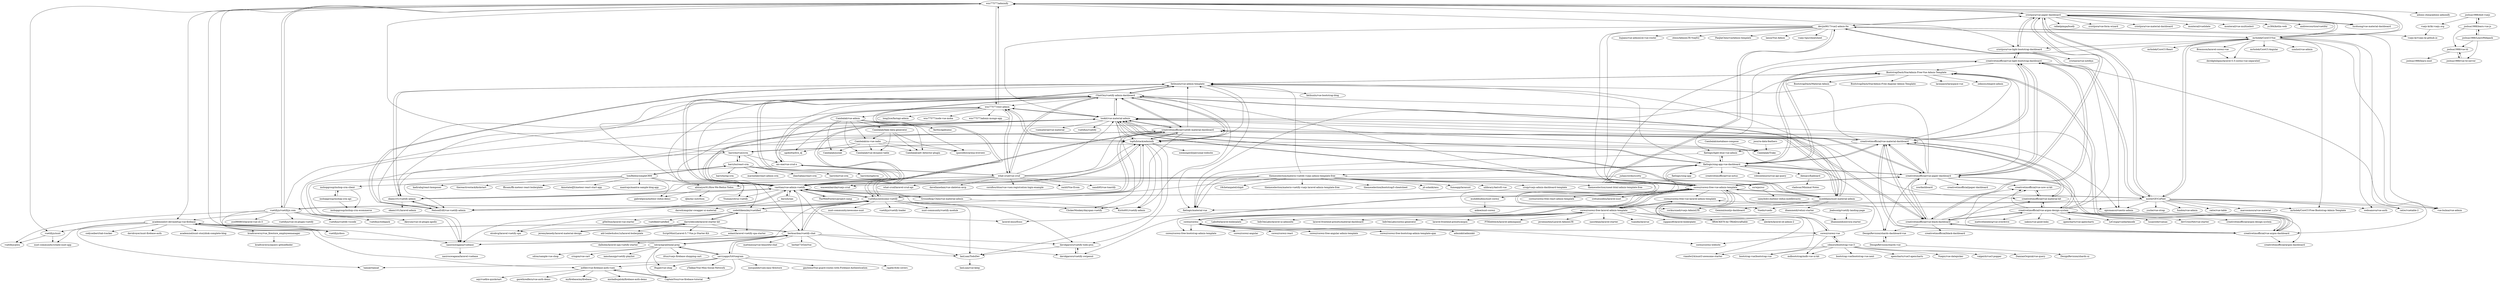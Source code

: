 digraph G {
"wxs77577/adminify" -> "cristijora/vue-paper-dashboard"
"wxs77577/adminify" -> "wxs77577/rest-admin"
"wxs77577/adminify" -> "nasirouwagana/vuebase"
"wxs77577/adminify" -> "adonis-china/adonis-adminify"
"wxs77577/adminify" -> "vuetifyjs/docs"
"wxs77577/adminify" -> "vuetifyjs/vuetifyjs.com"
"wxs77577/adminify" -> "harryho/vue2crm"
"wxs77577/adminify" -> "vuetifyjs/nuxt"
"wxs77577/adminify" -> "cristijora/vue-light-bootstrap-dashboard"
"wxs77577/adminify" -> "lucduong/vue-material-dashboard"
"wxs77577/adminify" -> "academind/yt-devmeetup-vue-firebase"
"wxs77577/adminify" -> "mrholek/CoreUI-Vue"
"inshopgroup/inshop-crm-api" -> "inshopgroup/inshop-crm-client"
"inshopgroup/inshop-crm-api" -> "inshopgroup/inshop-crm-ecommerce"
"creativetimofficial/vuetify-material-dashboard" -> "tookit/vue-material-admin"
"creativetimofficial/vuetify-material-dashboard" -> "topfullstack/adminify"
"creativetimofficial/vuetify-material-dashboard" -> "vuetifyjs/awesome-vuetify"
"creativetimofficial/vuetify-material-dashboard" -> "ClintOxx/vuetify-admin-dashboard"
"creativetimofficial/vuetify-material-dashboard" -> "vasttian/vue-admin-vuetify"
"creativetimofficial/vuetify-material-dashboard" -> "creativetimofficial/vue-material-dashboard"
"creativetimofficial/vuetify-material-dashboard" -> "creativetimofficial/vue-paper-dashboard"
"creativetimofficial/vuetify-material-dashboard" -> "fatihunlu/vue-admin-template"
"creativetimofficial/vuetify-material-dashboard" -> "creativetimofficial/vue-black-dashboard"
"creativetimofficial/vuetify-material-dashboard" -> "moeddami/nuxt-material-admin"
"creativetimofficial/vuetify-material-dashboard" -> "okami101/vuetify-admin"
"creativetimofficial/vuetify-material-dashboard" -> "NelsonEAX/vue-vuetify-admin"
"creativetimofficial/vuetify-material-dashboard" -> "creativetimofficial/vue-material-kit"
"creativetimofficial/vuetify-material-dashboard" -> "berksaribas/vuetify-chat"
"creativetimofficial/vuetify-material-dashboard" -> "ClickerMonkey/dayspan-vuetify" ["e"=1]
"inshopgroup/inshop-crm-client" -> "inshopgroup/inshop-crm-api"
"inshopgroup/inshop-crm-client" -> "inshopgroup/inshop-crm-ecommerce"
"Alexays/Epiboard" -> "vladocar/Minimal-Notes"
"Joabsonlg/vuetify-landing-page" -> "ilhammeidi/awrora-starter"
"coreui/coreui-free-vue-laravel-admin-template" -> "coreui/coreui-free-laravel-admin-template"
"jeremykenedy/laravel-material-design" -> "darryldecode/laravel-starter-kit"
"creativetimofficial/vue-material-dashboard" -> "creativetimofficial/vue-material-kit"
"creativetimofficial/vue-material-dashboard" -> "creativetimofficial/vue-black-dashboard"
"creativetimofficial/vue-material-dashboard" -> "creativetimofficial/vuetify-material-dashboard"
"creativetimofficial/vue-material-dashboard" -> "creativetimofficial/vue-paper-dashboard"
"creativetimofficial/vue-material-dashboard" -> "creativetimofficial/vue-light-bootstrap-dashboard"
"creativetimofficial/vue-material-dashboard" -> "creativetimofficial/vue-argon-dashboard"
"creativetimofficial/vue-material-dashboard" -> "creativetimofficial/vue-argon-design-system"
"creativetimofficial/vue-material-dashboard" -> "flatlogic/sing-app-vue-dashboard"
"creativetimofficial/vue-material-dashboard" -> "flatlogic/light-blue-vue-admin"
"creativetimofficial/vue-material-dashboard" -> "BootstrapDash/StarAdmin-Free-Vue-Admin-Template"
"creativetimofficial/vue-material-dashboard" -> "fatihunlu/vue-admin-template"
"creativetimofficial/vue-material-dashboard" -> "tookit/vue-material-admin"
"creativetimofficial/vue-paper-dashboard" -> "creativetimofficial/vue-light-bootstrap-dashboard"
"creativetimofficial/vue-paper-dashboard" -> "creativetimofficial/vue-black-dashboard"
"creativetimofficial/vue-paper-dashboard" -> "creativetimofficial/vue-argon-dashboard"
"creativetimofficial/vue-paper-dashboard" -> "creativetimofficial/vuetify-material-dashboard"
"creativetimofficial/vue-paper-dashboard" -> "creativetimofficial/vue-material-dashboard"
"creativetimofficial/vue-paper-dashboard" -> "flatlogic/sing-app-vue-dashboard"
"creativetimofficial/vue-paper-dashboard" -> "cristijora/vue-paper-dashboard"
"creativetimofficial/vue-paper-dashboard" -> "creativetimofficial/vue-now-ui-kit"
"creativetimofficial/vue-paper-dashboard" -> "coreui/coreui-free-vue-admin-template"
"creativetimofficial/vue-paper-dashboard" -> "tookit/vue-material-admin"
"creativetimofficial/vue-paper-dashboard" -> "zce/dashboard" ["e"=1]
"creativetimofficial/vue-paper-dashboard" -> "DesignRevision/shards-dashboard-vue"
"creativetimofficial/vue-paper-dashboard" -> "creativetimofficial/paper-dashboard" ["e"=1]
"creativetimofficial/vue-paper-dashboard" -> "ClintOxx/vuetify-admin-dashboard"
"creativetimofficial/vue-paper-dashboard" -> "BootstrapDash/StarAdmin-Free-Vue-Admin-Template"
"vuetifyjs/nuxt" -> "vuetifyjs/pwa"
"vuetifyjs/nuxt" -> "nuxt-community/create-nuxt-app" ["e"=1]
"what-crud/vue-crud" -> "what-crud/laravel-crud-api"
"what-crud/vue-crud" -> "ais-one/vue-crud-x"
"what-crud/vue-crud" -> "ClintOxx/vuetify-admin-dashboard"
"what-crud/vue-crud" -> "davellanedam/vue-skeleton-mvp" ["e"=1]
"what-crud/vue-crud" -> "inshopgroup/inshop-crm-client"
"what-crud/vue-crud" -> "okami101/vuetify-admin"
"what-crud/vue-crud" -> "wxs77577/rest-admin"
"what-crud/vue-crud" -> "cornflourblue/vue-vuex-registration-login-example" ["e"=1]
"what-crud/vue-crud" -> "topfullstack/adminify"
"what-crud/vue-crud" -> "rash0/Vue-Ecom" ["e"=1]
"what-crud/vue-crud" -> "creativetimofficial/vuetify-material-dashboard"
"what-crud/vue-crud" -> "tookit/vue-material-admin"
"what-crud/vue-crud" -> "waseembarcha/vuejs-crud"
"what-crud/vue-crud" -> "moeddami/nuxt-material-admin"
"what-crud/vue-crud" -> "nandi95/vue-toastify" ["e"=1]
"vuetifyjs/awesome-vuetify" -> "tookit/vue-material-admin"
"vuetifyjs/awesome-vuetify" -> "vasttian/vue-admin-vuetify"
"vuetifyjs/awesome-vuetify" -> "creativetimofficial/vuetify-material-dashboard"
"vuetifyjs/awesome-vuetify" -> "ClickerMonkey/dayspan-vuetify" ["e"=1]
"vuetifyjs/awesome-vuetify" -> "davidgaroro/vuetify-todo-pwa"
"vuetifyjs/awesome-vuetify" -> "topfullstack/adminify"
"vuetifyjs/awesome-vuetify" -> "nuxt-community/awesome-nuxt" ["e"=1]
"vuetifyjs/awesome-vuetify" -> "codeitlikemiley/vuetified"
"vuetifyjs/awesome-vuetify" -> "nasirouwagana/vuebase"
"vuetifyjs/awesome-vuetify" -> "vuetifyjs/vuetifyjs.com"
"vuetifyjs/awesome-vuetify" -> "vuetifyjs/vuetify-loader" ["e"=1]
"vuetifyjs/awesome-vuetify" -> "berksaribas/vuetify-chat"
"vuetifyjs/awesome-vuetify" -> "nuxt-community/vuetify-module" ["e"=1]
"vuetifyjs/awesome-vuetify" -> "IanLuan/TodoDev"
"vuetifyjs/awesome-vuetify" -> "ClintOxx/vuetify-admin-dashboard"
"fatihunlu/vue-admin-template" -> "vasttian/vue-admin-vuetify"
"fatihunlu/vue-admin-template" -> "okami101/vuetify-admin"
"fatihunlu/vue-admin-template" -> "NelsonEAX/vue-vuetify-admin"
"fatihunlu/vue-admin-template" -> "Yiuman/citrus-vuetify" ["e"=1]
"fatihunlu/vue-admin-template" -> "ClintOxx/vuetify-admin-dashboard"
"fatihunlu/vue-admin-template" -> "BootstrapDash/StarAdmin-Free-Vue-Admin-Template"
"fatihunlu/vue-admin-template" -> "fatihunlu/vue-bootstrap-blog"
"fatihunlu/vue-admin-template" -> "flatlogic/material-vue"
"cristijora/vue-paper-dashboard" -> "cristijora/vue-light-bootstrap-dashboard"
"cristijora/vue-paper-dashboard" -> "wxs77577/adminify"
"cristijora/vue-paper-dashboard" -> "rafaelpimpa/buefy" ["e"=1]
"cristijora/vue-paper-dashboard" -> "mrholek/CoreUI-Vue"
"cristijora/vue-paper-dashboard" -> "cristijora/vue-form-wizard" ["e"=1]
"cristijora/vue-paper-dashboard" -> "lucduong/vue-material-dashboard"
"cristijora/vue-paper-dashboard" -> "cristijora/vue-material-dashboard"
"cristijora/vue-paper-dashboard" -> "misterGF/CoPilot"
"cristijora/vue-paper-dashboard" -> "monterail/vuelidate" ["e"=1]
"cristijora/vue-paper-dashboard" -> "monterail/vue-multiselect" ["e"=1]
"cristijora/vue-paper-dashboard" -> "yc384/kotlin-web"
"cristijora/vue-paper-dashboard" -> "andrewcourtice/vuetiful" ["e"=1]
"cristijora/vue-paper-dashboard" -> "creativetimofficial/vue-paper-dashboard"
"cristijora/vue-paper-dashboard" -> "epicmaxco/vuestic-admin" ["e"=1]
"cristijora/vue-paper-dashboard" -> "devjin0617/vue2-admin-lte"
"coreui/coreui-free-vue-admin-template" -> "coreui/coreui-vue"
"coreui/coreui-free-vue-admin-template" -> "coreui/coreui-free-bootstrap-admin-template" ["e"=1]
"coreui/coreui-free-vue-admin-template" -> "tookit/vue-material-admin"
"coreui/coreui-free-vue-admin-template" -> "epicmaxco/vuestic-admin" ["e"=1]
"coreui/coreui-free-vue-admin-template" -> "coreui/coreui-free-vue-laravel-admin-template"
"coreui/coreui-free-vue-admin-template" -> "coreui/coreui-free-laravel-admin-template"
"coreui/coreui-free-vue-admin-template" -> "coreui/coreui-free-react-admin-template" ["e"=1]
"coreui/coreui-free-vue-admin-template" -> "misterGF/CoPilot"
"coreui/coreui-free-vue-admin-template" -> "bootstrap-vue/bootstrap-vue" ["e"=1]
"coreui/coreui-free-vue-admin-template" -> "creativetimofficial/vue-paper-dashboard"
"coreui/coreui-free-vue-admin-template" -> "coreui/coreui"
"coreui/coreui-free-vue-admin-template" -> "flatlogic/sing-app-vue-dashboard"
"coreui/coreui-free-vue-admin-template" -> "devjin0617/vue2-admin-lte"
"coreui/coreui-free-vue-admin-template" -> "cretueusebiu/laravel-nuxt" ["e"=1]
"coreui/coreui-free-vue-admin-template" -> "muhibbudins/nuxt-coreui"
"creativetimofficial/vue-material-kit" -> "creativetimofficial/vue-now-ui-kit"
"creativetimofficial/vue-material-kit" -> "creativetimofficial/vue-material-dashboard"
"creativetimofficial/vue-material-kit" -> "creativetimofficial/vue-argon-design-system"
"academind/yt-devmeetup-vue-firebase" -> "bradtraversy/vue_firestore_employeemanager"
"academind/yt-devmeetup-vue-firebase" -> "codyseibert/tab-tracker" ["e"=1]
"academind/yt-devmeetup-vue-firebase" -> "vuetifyjs/docs"
"academind/yt-devmeetup-vue-firebase" -> "davidroyer/nuxt-firebase-auth" ["e"=1]
"academind/yt-devmeetup-vue-firebase" -> "nuxt-community/create-nuxt-app" ["e"=1]
"academind/yt-devmeetup-vue-firebase" -> "tamiat/tamiat" ["e"=1]
"academind/yt-devmeetup-vue-firebase" -> "aofdev/vue-firebase-auth-vuex"
"academind/yt-devmeetup-vue-firebase" -> "berksaribas/vuetify-chat"
"academind/yt-devmeetup-vue-firebase" -> "academind/nuxt-storyblok-complete-blog"
"academind/yt-devmeetup-vue-firebase" -> "vuetifyjs/nuxt"
"creativetimofficial/vue-light-bootstrap-dashboard" -> "creativetimofficial/vue-black-dashboard"
"creativetimofficial/vue-light-bootstrap-dashboard" -> "creativetimofficial/vue-paper-dashboard"
"creativetimofficial/vue-light-bootstrap-dashboard" -> "cristijora/vue-light-bootstrap-dashboard"
"creativetimofficial/vue-light-bootstrap-dashboard" -> "creativetimofficial/vue-material-dashboard"
"creativetimofficial/vue-light-bootstrap-dashboard" -> "BootstrapDash/StarAdmin-Free-Vue-Admin-Template"
"creativetimofficial/vue-light-bootstrap-dashboard" -> "flatlogic/light-blue-vue-admin"
"creativetimofficial/vue-light-bootstrap-dashboard" -> "creativetimofficial/vue-argon-dashboard"
"creativetimofficial/vue-light-bootstrap-dashboard" -> "flatlogic/sing-app-vue-dashboard"
"misterGF/CoPilot" -> "devjin0617/vue2-admin-lte"
"misterGF/CoPilot" -> "vue-bulma/vue-admin" ["e"=1]
"misterGF/CoPilot" -> "mrholek/CoreUI-Vue"
"misterGF/CoPilot" -> "yuche/vue-strap" ["e"=1]
"misterGF/CoPilot" -> "epicmaxco/vuestic-admin" ["e"=1]
"misterGF/CoPilot" -> "cristijora/vue-paper-dashboard"
"misterGF/CoPilot" -> "mrholek/CoreUI-Free-Bootstrap-Admin-Template" ["e"=1]
"misterGF/CoPilot" -> "fundon/vue-admin" ["e"=1]
"misterGF/CoPilot" -> "ratiw/vue-table" ["e"=1]
"misterGF/CoPilot" -> "rorikurniadi/vuejs-AdminLTE"
"misterGF/CoPilot" -> "marcosmoura/vue-material" ["e"=1]
"misterGF/CoPilot" -> "Vuedo/vuedo" ["e"=1]
"misterGF/CoPilot" -> "websanova/vue-auth" ["e"=1]
"misterGF/CoPilot" -> "ratiw/vuetable-2" ["e"=1]
"misterGF/CoPilot" -> "coreui/coreui-free-vue-admin-template"
"vuetifyjs/vuetifyjs.com" -> "vuetifyjs/awesome-vuetify"
"vuetifyjs/vuetifyjs.com" -> "wxs77577/adminify"
"vuetifyjs/vuetifyjs.com" -> "vuetifyjs/pwa"
"vuetifyjs/vuetifyjs.com" -> "yyx990803/laravel-vue-cli-3" ["e"=1]
"vuetifyjs/vuetifyjs.com" -> "vuetifyjs/vue-cli-plugin-vuetify"
"vuetifyjs/vuetifyjs.com" -> "vuetifyjs/vuetify-vscode"
"vuetifyjs/vuetifyjs.com" -> "vuetifyjs/docs"
"vuetifyjs/vuetifyjs.com" -> "vuetifyjs/webpack"
"vuetifyjs/vuetifyjs.com" -> "academind/yt-devmeetup-vue-firebase"
"vuetifyjs/vuetifyjs.com" -> "Akryum/vue-cli-plugin-apollo" ["e"=1]
"vuetifyjs/vuetifyjs.com" -> "tookit/vue-material-admin"
"themeselection/materio-vuetify-vuejs-admin-template-free" -> "themeselection/materio-vuetify-vuejs-laravel-admin-template-free" ["e"=1]
"themeselection/materio-vuetify-vuejs-admin-template-free" -> "flatlogic/material-vue"
"themeselection/materio-vuetify-vuejs-admin-template-free" -> "NelsonEAX/vue-vuetify-admin"
"themeselection/materio-vuetify-vuejs-admin-template-free" -> "themeselection/bootstrap5-cheatsheet" ["e"=1]
"themeselection/materio-vuetify-vuejs-admin-template-free" -> "vasttian/vue-admin-vuetify"
"themeselection/materio-vuetify-vuejs-admin-template-free" -> "okami101/vuetify-admin"
"themeselection/materio-vuetify-vuejs-admin-template-free" -> "jd-solanki/anu" ["e"=1]
"themeselection/materio-vuetify-vuejs-admin-template-free" -> "fatihunlu/vue-admin-template"
"themeselection/materio-vuetify-vuejs-admin-template-free" -> "fumeapp/laranuxt" ["e"=1]
"themeselection/materio-vuetify-vuejs-admin-template-free" -> "uilibrary/AatroX-vue" ["e"=1]
"themeselection/materio-vuetify-vuejs-admin-template-free" -> "cruip/vuejs-admin-dashboard-template" ["e"=1]
"themeselection/materio-vuetify-vuejs-admin-template-free" -> "themeselection/sneat-html-admin-template-free" ["e"=1]
"themeselection/materio-vuetify-vuejs-admin-template-free" -> "flatlogic/sing-app-vue-dashboard"
"themeselection/materio-vuetify-vuejs-admin-template-free" -> "18chetanpatel/shipit" ["e"=1]
"themeselection/materio-vuetify-vuejs-admin-template-free" -> "viandwi24/nuxt3-awesome-starter" ["e"=1]
"ClintOxx/vuetify-admin-dashboard" -> "vasttian/vue-admin-vuetify"
"ClintOxx/vuetify-admin-dashboard" -> "creativetimofficial/vuetify-material-dashboard"
"ClintOxx/vuetify-admin-dashboard" -> "topfullstack/adminify"
"ClintOxx/vuetify-admin-dashboard" -> "tookit/vue-material-admin"
"ClintOxx/vuetify-admin-dashboard" -> "fatihunlu/vue-admin-template"
"ClintOxx/vuetify-admin-dashboard" -> "what-crud/vue-crud"
"ClintOxx/vuetify-admin-dashboard" -> "moeddami/nuxt-material-admin"
"ClintOxx/vuetify-admin-dashboard" -> "NelsonEAX/vue-vuetify-admin"
"ClintOxx/vuetify-admin-dashboard" -> "Kirito001/vuetify-admin"
"ClintOxx/vuetify-admin-dashboard" -> "vuetifyjs/awesome-vuetify"
"ClintOxx/vuetify-admin-dashboard" -> "okami101/vuetify-admin"
"ClintOxx/vuetify-admin-dashboard" -> "nasirouwagana/vuebase"
"ClintOxx/vuetify-admin-dashboard" -> "ais-one/vue-crud-x"
"ClintOxx/vuetify-admin-dashboard" -> "davidgaroro/vuetify-swipeout"
"ClintOxx/vuetify-admin-dashboard" -> "wxs77577/rest-admin"
"berksaribas/vuetify-chat" -> "davidgaroro/vuetify-todo-pwa"
"berksaribas/vuetify-chat" -> "IanLuan/TodoDev"
"berksaribas/vuetify-chat" -> "vasttian/vue-admin-vuetify"
"berksaribas/vuetify-chat" -> "vuetifyjs/awesome-vuetify"
"berksaribas/vuetify-chat" -> "academind/yt-devmeetup-vue-firebase"
"berksaribas/vuetify-chat" -> "nasirouwagana/vuebase"
"berksaribas/vuetify-chat" -> "mattmezza/vue-beautiful-chat" ["e"=1]
"berksaribas/vuetify-chat" -> "herbat73/GenVue" ["e"=1]
"berksaribas/vuetify-chat" -> "savvyapps/SAVuegram"
"berksaribas/vuetify-chat" -> "ratracegrad/meal-prep"
"berksaribas/vuetify-chat" -> "davidgaroro/vuetify-swipeout"
"creativetimofficial/vue-argon-design-system" -> "creativetimofficial/vue-argon-dashboard"
"creativetimofficial/vue-argon-design-system" -> "creativetimofficial/argon-design-system" ["e"=1]
"creativetimofficial/vue-argon-design-system" -> "creativetimofficial/vue-material-kit"
"creativetimofficial/vue-argon-design-system" -> "creativetimofficial/vue-now-ui-kit"
"creativetimofficial/vue-argon-design-system" -> "creativetimofficial/vue-black-dashboard"
"creativetimofficial/vue-argon-design-system" -> "creativetimofficial/vue-material-dashboard"
"creativetimofficial/vue-argon-design-system" -> "mattrothenberg/vue-overdrive" ["e"=1]
"creativetimofficial/vue-argon-design-system" -> "xaksis/vue-good-links"
"creativetimofficial/vue-argon-design-system" -> "apexcharts/vue-apexcharts" ["e"=1]
"creativetimofficial/vue-argon-design-system" -> "creativetimofficial/argon-dashboard" ["e"=1]
"creativetimofficial/vue-argon-design-system" -> "LeCoupa/vuedarkmode" ["e"=1]
"creativetimofficial/vue-argon-design-system" -> "lusaxweb/vuesax" ["e"=1]
"creativetimofficial/vue-argon-design-system" -> "creativetimofficial/vue-light-bootstrap-dashboard"
"creativetimofficial/vue-argon-design-system" -> "tookit/vue-material-admin"
"creativetimofficial/vue-argon-design-system" -> "devCrossNet/vue-starter" ["e"=1]
"ssrwpo/ssr" -> "samybob1/meteor-redux-middlewares"
"creativetimofficial/vue-argon-dashboard" -> "creativetimofficial/vue-argon-design-system"
"creativetimofficial/vue-argon-dashboard" -> "creativetimofficial/vue-black-dashboard"
"creativetimofficial/vue-argon-dashboard" -> "creativetimofficial/vue-now-ui-kit"
"creativetimofficial/vue-argon-dashboard" -> "creativetimofficial/vue-paper-dashboard"
"creativetimofficial/vue-argon-dashboard" -> "creativetimofficial/argon-dashboard" ["e"=1]
"creativetimofficial/vue-argon-dashboard" -> "BootstrapDash/StarAdmin-Free-Vue-Admin-Template"
"creativetimofficial/vue-argon-dashboard" -> "creativetimofficial/vue-material-dashboard"
"tomRedox/simpleCRM" -> "harryho/react-crm"
"tomRedox/simpleCRM" -> "ffxsam/ffx-meteor-react-boilerplate" ["e"=1]
"tomRedox/simpleCRM" -> "abhiaiyer91/How-We-Redux-Todos"
"tomRedox/simpleCRM" -> "AnnotatedJS/meteor-react-start-app"
"tomRedox/simpleCRM" -> "mantrajs/mantra-sample-blog-app" ["e"=1]
"tomRedox/simpleCRM" -> "gabrielpoca/meteor-redux-demo"
"tomRedox/simpleCRM" -> "kadirahq/react-komposer" ["e"=1]
"tomRedox/simpleCRM" -> "thereactivestack/kickstart" ["e"=1]
"flatlogic/sing-app-vue-dashboard" -> "flatlogic/light-blue-vue-admin"
"flatlogic/sing-app-vue-dashboard" -> "BootstrapDash/StarAdmin-Free-Vue-Admin-Template"
"flatlogic/sing-app-vue-dashboard" -> "flatlogic/sing-app" ["e"=1]
"flatlogic/sing-app-vue-dashboard" -> "creativetimofficial/vue-paper-dashboard"
"flatlogic/sing-app-vue-dashboard" -> "tookit/vue-material-admin"
"flatlogic/sing-app-vue-dashboard" -> "flatlogic/material-vue"
"flatlogic/sing-app-vue-dashboard" -> "DesignRevision/shards-dashboard-vue"
"flatlogic/sing-app-vue-dashboard" -> "creativetimofficial/vue-material-dashboard"
"flatlogic/sing-app-vue-dashboard" -> "creativetimofficial/vue-notus" ["e"=1]
"flatlogic/sing-app-vue-dashboard" -> "creativetimofficial/vue-light-bootstrap-dashboard"
"flatlogic/sing-app-vue-dashboard" -> "themeselection/materio-vuetify-vuejs-admin-template-free"
"flatlogic/sing-app-vue-dashboard" -> "fatihunlu/vue-admin-template"
"flatlogic/sing-app-vue-dashboard" -> "coreui/coreui-free-vue-admin-template"
"flatlogic/sing-app-vue-dashboard" -> "robsontenorio/vue-api-query" ["e"=1]
"flatlogic/sing-app-vue-dashboard" -> "Alexays/Epiboard"
"Groundhog-Chen/vue-material-admin" -> "vasttian/vue-admin-vuetify"
"Groundhog-Chen/vue-material-admin" -> "Kirito001/vuetify-admin"
"codeitlikemiley/vuetified" -> "elcobvg/laravel-vuetify-spa"
"codeitlikemiley/vuetified" -> "darryldecode/laravel-starter-kit"
"codeitlikemiley/vuetified" -> "laravel-enso/Enso" ["e"=1]
"codeitlikemiley/vuetified" -> "eolant/laravel-vuetify-spa-starter"
"codeitlikemiley/vuetified" -> "g0ld3lux/laravel-vue-starter"
"codeitlikemiley/vuetified" -> "vuetified/vuetified"
"codeitlikemiley/vuetified" -> "vuetifyjs/awesome-vuetify"
"davidgaroro/vuetify-todo-pwa" -> "davidgaroro/vuetify-swipeout"
"davidgaroro/vuetify-todo-pwa" -> "IanLuan/TodoDev"
"nasirouwagana/vuebase" -> "nasirouwagana/laravel-vuebase"
"tookit/vue-material-admin" -> "vuetifyjs/awesome-vuetify"
"tookit/vue-material-admin" -> "creativetimofficial/vuetify-material-dashboard"
"tookit/vue-material-admin" -> "vasttian/vue-admin-vuetify"
"tookit/vue-material-admin" -> "topfullstack/adminify"
"tookit/vue-material-admin" -> "moeddami/nuxt-material-admin"
"tookit/vue-material-admin" -> "ClintOxx/vuetify-admin-dashboard"
"tookit/vue-material-admin" -> "epicmaxco/vuestic-admin" ["e"=1]
"tookit/vue-material-admin" -> "coreui/coreui-free-vue-admin-template"
"tookit/vue-material-admin" -> "vuematerial/vue-material" ["e"=1]
"tookit/vue-material-admin" -> "ClickerMonkey/dayspan-vuetify" ["e"=1]
"tookit/vue-material-admin" -> "nasirouwagana/vuebase"
"tookit/vue-material-admin" -> "codeitlikemiley/vuetified"
"tookit/vue-material-admin" -> "flatlogic/sing-app-vue-dashboard"
"tookit/vue-material-admin" -> "wxs77577/rest-admin"
"tookit/vue-material-admin" -> "vuetifyjs/vuetify" ["e"=1]
"joshua1988/learn-vue-js" -> "joshua1988/vue-til"
"joshua1988/learn-vue-js" -> "joshua1988/LearnWebpack"
"joshua1988/learn-vue-js" -> "joshua1988/doit-vuejs"
"darryldecode/laravel-starter-kit" -> "codeitlikemiley/vuetified"
"darryldecode/laravel-starter-kit" -> "elcobvg/laravel-vuetify-spa"
"darryldecode/laravel-starter-kit" -> "adr1enbe4udou1n/laravel-boilerplate" ["e"=1]
"darryldecode/laravel-starter-kit" -> "ScriptMint/Laravel-5.7-Vue.js-Starter-Kit"
"darryldecode/laravel-starter-kit" -> "eolant/laravel-vuetify-spa-starter"
"darryldecode/laravel-starter-kit" -> "jeremykenedy/laravel-material-design"
"joshua1988/LearnWebpack" -> "joshua1988/vue-til"
"joshua1988/LearnWebpack" -> "joshua1988/vue-til-server"
"joshua1988/LearnWebpack" -> "joshua1988/learn-vue-js"
"devjin0617/vue2-admin-lte" -> "misterGF/CoPilot"
"devjin0617/vue2-admin-lte" -> "liujians/vue-adminLte-vue-router" ["e"=1]
"devjin0617/vue2-admin-lte" -> "mrholek/CoreUI-Vue"
"devjin0617/vue2-admin-lte" -> "vue-bulma/vue-admin" ["e"=1]
"devjin0617/vue2-admin-lte" -> "cristijora/vue-paper-dashboard"
"devjin0617/vue2-admin-lte" -> "otezz/AdminLTE-VueJS2"
"devjin0617/vue2-admin-lte" -> "rorikurniadi/vuejs-AdminLTE"
"devjin0617/vue2-admin-lte" -> "tookit/vue-material-admin"
"devjin0617/vue2-admin-lte" -> "Vuedo/vuedo" ["e"=1]
"devjin0617/vue2-admin-lte" -> "vuejs-kr/vuejs-kr.github.io"
"devjin0617/vue2-admin-lte" -> "PanJiaChen/vueAdmin-template" ["e"=1]
"devjin0617/vue2-admin-lte" -> "lanux/Vue-Admin" ["e"=1]
"devjin0617/vue2-admin-lte" -> "wxs77577/adminify"
"devjin0617/vue2-admin-lte" -> "coreui/coreui-free-vue-admin-template"
"devjin0617/vue2-admin-lte" -> "vuejs-tips/cheatsheet" ["e"=1]
"darosh/oax" -> "darosh/angular-swagger-ui-material" ["e"=1]
"darosh/oax" -> "vasttian/vue-admin-vuetify"
"vasttian/vue-admin-vuetify" -> "IanLuan/TodoDev"
"vasttian/vue-admin-vuetify" -> "ClintOxx/vuetify-admin-dashboard"
"vasttian/vue-admin-vuetify" -> "topfullstack/adminify"
"vasttian/vue-admin-vuetify" -> "fatihunlu/vue-admin-template"
"vasttian/vue-admin-vuetify" -> "NelsonEAX/vue-vuetify-admin"
"vasttian/vue-admin-vuetify" -> "okami101/vuetify-admin"
"vasttian/vue-admin-vuetify" -> "vuetifyjs/awesome-vuetify"
"vasttian/vue-admin-vuetify" -> "darosh/oax"
"vasttian/vue-admin-vuetify" -> "tookit/vue-material-admin"
"vasttian/vue-admin-vuetify" -> "creativetimofficial/vuetify-material-dashboard"
"vasttian/vue-admin-vuetify" -> "TheWebFosters/project-camp"
"vasttian/vue-admin-vuetify" -> "Groundhog-Chen/vue-material-admin"
"vasttian/vue-admin-vuetify" -> "Yiuman/citrus-vuetify" ["e"=1]
"vasttian/vue-admin-vuetify" -> "Kirito001/vuetify-admin"
"vasttian/vue-admin-vuetify" -> "moeddami/nuxt-material-admin"
"DesignRevision/shards-dashboard-vue" -> "DesignRevision/shards-vue"
"moeddami/nuxt-material-admin" -> "tookit/vue-material-admin"
"moeddami/nuxt-material-admin" -> "Geminii/nuxtjs-dashboard"
"moeddami/nuxt-material-admin" -> "vasttian/vue-admin-vuetify"
"moeddami/nuxt-material-admin" -> "flatlogic/material-vue"
"moeddami/nuxt-material-admin" -> "ClintOxx/vuetify-admin-dashboard"
"moeddami/nuxt-material-admin" -> "fatihunlu/vue-admin-template"
"moeddami/nuxt-material-admin" -> "creativetimofficial/vuetify-material-dashboard"
"moeddami/nuxt-material-admin" -> "ilhammeidi/veluxi-starter"
"moeddami/nuxt-material-admin" -> "topfullstack/adminify"
"coreui/coreui" -> "coreui/coreui-angular" ["e"=1]
"coreui/coreui" -> "coreui/coreui-vue"
"coreui/coreui" -> "coreui/coreui-react" ["e"=1]
"coreui/coreui" -> "coreui/coreui-free-bootstrap-admin-template" ["e"=1]
"coreui/coreui" -> "coreui/coreui-free-laravel-admin-template"
"coreui/coreui" -> "coreui/coreui-free-angular-admin-template" ["e"=1]
"coreui/coreui" -> "coreui/coreui-free-vue-admin-template"
"coreui/coreui" -> "coreui/coreui-free-bootstrap-admin-template-ajax"
"coreui/coreui" -> "coreui/coreui-website"
"coreui/coreui" -> "adminkit/adminkit" ["e"=1]
"ratracegrad/meal-prep" -> "savvyapps/SAVuegram"
"ratracegrad/meal-prep" -> "berksaribas/vuetify-chat"
"ratracegrad/meal-prep" -> "academind/yt-devmeetup-vue-firebase"
"ratracegrad/meal-prep" -> "ittus/vuejs-firebase-shopping-cart" ["e"=1]
"ratracegrad/meal-prep" -> "sdras/sample-vue-shop" ["e"=1]
"ratracegrad/meal-prep" -> "crisgon/vue-cart" ["e"=1]
"ratracegrad/meal-prep" -> "CaptainYouz/vue-firebase-tutorial"
"ratracegrad/meal-prep" -> "iamshaunjp/vuetify-playlist" ["e"=1]
"ratracegrad/meal-prep" -> "Hujjat/vue-shop"
"harryho/react-crm" -> "tomRedox/simpleCRM"
"harryho/react-crm" -> "harryho/vue2crm"
"harryho/react-crm" -> "marmelab/react-admin-crm"
"harryho/react-crm" -> "idanSaban/react-crm"
"harryho/react-crm" -> "harryho/vue-crm" ["e"=1]
"harryho/react-crm" -> "harryho/ng-crm"
"harryho/react-crm" -> "harryho/ng4crm"
"creativetimofficial/vue-black-dashboard" -> "creativetimofficial/vue-light-bootstrap-dashboard"
"creativetimofficial/vue-black-dashboard" -> "creativetimofficial/vue-argon-dashboard"
"creativetimofficial/vue-black-dashboard" -> "creativetimofficial/vue-paper-dashboard"
"creativetimofficial/vue-black-dashboard" -> "creativetimofficial/vue-material-dashboard"
"creativetimofficial/vue-black-dashboard" -> "creativetimofficial/vuetify-material-dashboard"
"creativetimofficial/vue-black-dashboard" -> "creativetimofficial/vue-argon-design-system"
"creativetimofficial/vue-black-dashboard" -> "creativetimofficial/vue-now-ui-kit"
"creativetimofficial/vue-black-dashboard" -> "DesignRevision/shards-dashboard-vue"
"creativetimofficial/vue-black-dashboard" -> "creativetimofficial/vue-material-kit"
"creativetimofficial/vue-black-dashboard" -> "creativetimofficial/black-dashboard" ["e"=1]
"flatlogic/light-blue-vue-admin" -> "flatlogic/sing-app-vue-dashboard"
"flatlogic/light-blue-vue-admin" -> "flatlogic/material-vue"
"joshua1988/doit-vuejs" -> "vuejs-kr/kr.vuejs.org"
"joshua1988/doit-vuejs" -> "joshua1988/learn-vue-js"
"joshua1988/vue-til" -> "joshua1988/vue-til-server"
"joshua1988/vue-til" -> "joshua1988/learn-nuxt"
"joshua1988/vue-til-server" -> "joshua1988/vue-til"
"mrholek/CoreUI-Vue" -> "mrholek/CoreUI-Free-Bootstrap-Admin-Template" ["e"=1]
"mrholek/CoreUI-Vue" -> "misterGF/CoPilot"
"mrholek/CoreUI-Vue" -> "cristijora/vue-paper-dashboard"
"mrholek/CoreUI-Vue" -> "devjin0617/vue2-admin-lte"
"mrholek/CoreUI-Vue" -> "Braunson/laravel-coreui-vue"
"mrholek/CoreUI-Vue" -> "vue-bulma/vue-admin" ["e"=1]
"mrholek/CoreUI-Vue" -> "mrholek/CoreUI-Angular" ["e"=1]
"mrholek/CoreUI-Vue" -> "derekphilipau/laravel-5.5-coreui-vue-separated"
"mrholek/CoreUI-Vue" -> "ratiw/vuetable-2" ["e"=1]
"mrholek/CoreUI-Vue" -> "wxs77577/adminify"
"mrholek/CoreUI-Vue" -> "laravel-enso/Enso" ["e"=1]
"mrholek/CoreUI-Vue" -> "cristijora/vue-light-bootstrap-dashboard"
"mrholek/CoreUI-Vue" -> "websanova/vue-auth" ["e"=1]
"mrholek/CoreUI-Vue" -> "zzmhot/vue-admin" ["e"=1]
"mrholek/CoreUI-Vue" -> "mrholek/CoreUI-React" ["e"=1]
"harryho/vue2crm" -> "harryho/react-crm"
"harryho/vue2crm" -> "topfullstack/adminify"
"harryho/vue2crm" -> "harryho/ng4crm"
"harryho/vue2crm" -> "nasirouwagana/vuebase"
"harryho/vue2crm" -> "ais-one/vue-crud-x"
"davidgaroro/vuetify-swipeout" -> "davidgaroro/vuetify-todo-pwa"
"DesignRevision/shards-vue" -> "DesignRevision/shards-dashboard-vue"
"DesignRevision/shards-vue" -> "DesignRevision/shards-ui" ["e"=1]
"cristijora/vue-light-bootstrap-dashboard" -> "cristijora/vue-paper-dashboard"
"cristijora/vue-light-bootstrap-dashboard" -> "creativetimofficial/vue-light-bootstrap-dashboard"
"cristijora/vue-light-bootstrap-dashboard" -> "cristijora/vue-notifyjs" ["e"=1]
"wxs77577/rest-admin" -> "topfullstack/adminify"
"wxs77577/rest-admin" -> "wxs77577/node-vue-moba" ["e"=1]
"wxs77577/rest-admin" -> "wxs77577/adminify"
"wxs77577/rest-admin" -> "ais-one/vue-crud-x"
"wxs77577/rest-admin" -> "wxs77577/adonis-mongo-app"
"wxs77577/rest-admin" -> "tookit/vue-material-admin"
"wxs77577/rest-admin" -> "long2ice/fastapi-admin" ["e"=1]
"wxs77577/rest-admin" -> "what-crud/vue-crud"
"wxs77577/rest-admin" -> "Cambalab/vue-admin"
"wxs77577/rest-admin" -> "vasttian/vue-admin-vuetify"
"ais-one/vue-crud-x" -> "what-crud/vue-crud"
"ais-one/vue-crud-x" -> "waseembarcha/vuejs-crud"
"ais-one/vue-crud-x" -> "vasttian/vue-admin-vuetify"
"ais-one/vue-crud-x" -> "nasirouwagana/vuebase"
"ais-one/vue-crud-x" -> "wxs77577/rest-admin"
"cdmoro/bootstrap-vue-3" -> "coreui/coreui-vue"
"cdmoro/bootstrap-vue-3" -> "DamianOsipiuk/vue-query" ["e"=1]
"cdmoro/bootstrap-vue-3" -> "mdbootstrap/mdb-vue-ui-kit"
"cdmoro/bootstrap-vue-3" -> "bootstrap-vue/bootstrap-vue-next"
"cdmoro/bootstrap-vue-3" -> "apexcharts/vue3-apexcharts" ["e"=1]
"cdmoro/bootstrap-vue-3" -> "Vuepic/vue-datepicker" ["e"=1]
"cdmoro/bootstrap-vue-3" -> "viandwi24/nuxt3-awesome-starter" ["e"=1]
"cdmoro/bootstrap-vue-3" -> "bootstrap-vue/bootstrap-vue" ["e"=1]
"cdmoro/bootstrap-vue-3" -> "valgeirb/vue3-popper" ["e"=1]
"muhibbudins/nuxt-coreui" -> "ankoe/nuxt-coreui"
"juliancwirko/scotty" -> "ssrwpo/ssr"
"juliancwirko/scotty" -> "abhiaiyer91/How-We-Redux-Todos"
"TheWebFosters/project-camp" -> "vasttian/vue-admin-vuetify"
"Braunson/laravel-coreui-vue" -> "derekphilipau/laravel-5.5-coreui-vue-separated"
"savvyapps/SAVuegram" -> "aofdev/vue-firebase-auth-vuex"
"savvyapps/SAVuegram" -> "ratracegrad/meal-prep"
"savvyapps/SAVuegram" -> "mesqueeb/vuex-easy-firestore"
"savvyapps/SAVuegram" -> "berksaribas/vuetify-chat"
"savvyapps/SAVuegram" -> "Hujjat/vue-shop"
"savvyapps/SAVuegram" -> "gautemo/Vue-guard-routes-with-Firebase-Authentication"
"savvyapps/SAVuegram" -> "tamiat/tamiat" ["e"=1]
"savvyapps/SAVuegram" -> "CaptainYouz/vue-firebase-tutorial"
"savvyapps/SAVuegram" -> "rajatk16/dc-covers"
"savvyapps/SAVuegram" -> "yTakkar/Vue-Mini-Social-Network" ["e"=1]
"abhiaiyer91/How-We-Redux-Todos" -> "gabrielpoca/meteor-redux-demo"
"abhiaiyer91/How-We-Redux-Todos" -> "djhi/my-nutrition" ["e"=1]
"bradtraversy/vue_firestore_employeemanager" -> "bradtraversy/jquery-githubfinder" ["e"=1]
"coreui/coreui-free-laravel-admin-template" -> "coreui/coreui-free-vue-laravel-admin-template"
"coreui/coreui-free-laravel-admin-template" -> "nasirkhan/laravel-starter" ["e"=1]
"coreui/coreui-free-laravel-admin-template" -> "tuandm/laravue" ["e"=1]
"coreui/coreui-free-laravel-admin-template" -> "rappasoft/laravel-boilerplate" ["e"=1]
"coreui/coreui-free-laravel-admin-template" -> "BRACKETS-by-TRIAD/craftable" ["e"=1]
"coreui/coreui-free-laravel-admin-template" -> "coreui/coreui-free-vue-admin-template"
"coreui/coreui-free-laravel-admin-template" -> "aleckrh/laravel-sb-admin-2" ["e"=1]
"coreui/coreui-free-laravel-admin-template" -> "Labs64/laravel-boilerplate" ["e"=1]
"coreui/coreui-free-laravel-admin-template" -> "InfyOmLabs/laravel-ui-adminlte" ["e"=1]
"coreui/coreui-free-laravel-admin-template" -> "laravel-frontend-presets/material-dashboard" ["e"=1]
"coreui/coreui-free-laravel-admin-template" -> "coreui/coreui"
"coreui/coreui-free-laravel-admin-template" -> "InfyOmLabs/coreui-generator" ["e"=1]
"coreui/coreui-free-laravel-admin-template" -> "laravel-frontend-presets/argon" ["e"=1]
"coreui/coreui-free-laravel-admin-template" -> "FTXInfotech/laravel-adminpanel" ["e"=1]
"coreui/coreui-free-laravel-admin-template" -> "jeroennoten/Laravel-AdminLTE" ["e"=1]
"eolant/laravel-vuetify-spa-starter" -> "dalholm/laravel-spa-vuetify-starter"
"Cambalab/vue-admin" -> "Cambalab/ns-vue-radio"
"Cambalab/vue-admin" -> "Cambalab/Traky"
"Cambalab/vue-admin" -> "Cambalab/vue-dynamic-table"
"Cambalab/vue-admin" -> "sgobotta/live_dj"
"Cambalab/vue-admin" -> "Cambalab/adv-detector-plugin"
"Cambalab/vue-admin" -> "Cambalab/fake-data-generator"
"Cambalab/vue-admin" -> "spawnfest/arena-liveview"
"Cambalab/vue-admin" -> "Cambalab/juslab"
"Cambalab/vue-admin" -> "facttic/apibueno"
"aofdev/vue-firebase-auth-vuex" -> "sejr/vuefire-quickstart"
"aofdev/vue-firebase-auth-vuex" -> "CaptainYouz/vue-firebase-tutorial"
"aofdev/vue-firebase-auth-vuex" -> "garethredfern/vue-auth-demo"
"aofdev/vue-firebase-auth-vuex" -> "myfirebase/myfirebase"
"aofdev/vue-firebase-auth-vuex" -> "michalbujalski/firebase-auth-demo"
"topfullstack/adminify" -> "vasttian/vue-admin-vuetify"
"topfullstack/adminify" -> "wxs77577/rest-admin"
"topfullstack/adminify" -> "creativetimofficial/vuetify-material-dashboard"
"topfullstack/adminify" -> "ClintOxx/vuetify-admin-dashboard"
"topfullstack/adminify" -> "tookit/vue-material-admin"
"topfullstack/adminify" -> "harryho/vue2crm"
"topfullstack/adminify" -> "vuetifyjs/awesome-vuetify"
"topfullstack/adminify" -> "davidgaroro/vuetify-todo-pwa"
"topfullstack/adminify" -> "weimingwill/personal-website"
"topfullstack/adminify" -> "Kirito001/vuetify-admin"
"topfullstack/adminify" -> "fatihunlu/vue-admin-template"
"topfullstack/adminify" -> "IanLuan/TodoDev"
"Cambalab/fake-data-generator" -> "Cambalab/adv-detector-plugin"
"Cambalab/fake-data-generator" -> "Cambalab/ns-vue-radio"
"Cambalab/fake-data-generator" -> "spawnfest/arena-liveview"
"Cambalab/fake-data-generator" -> "Cambalab/vue-dynamic-table"
"coreui/coreui-vue" -> "coreui/coreui-free-vue-admin-template"
"coreui/coreui-vue" -> "coreui/coreui"
"coreui/coreui-vue" -> "cdmoro/bootstrap-vue-3"
"coreui/coreui-vue" -> "coreui/coreui-free-vue-laravel-admin-template"
"coreui/coreui-vue" -> "coreui/coreui-website"
"coreui/coreui-vue" -> "mdbootstrap/mdb-vue-ui-kit"
"BootstrapDash/StarAdmin-Free-Vue-Admin-Template" -> "flatlogic/sing-app-vue-dashboard"
"BootstrapDash/StarAdmin-Free-Vue-Admin-Template" -> "zeknoss/empire-admin"
"BootstrapDash/StarAdmin-Free-Vue-Admin-Template" -> "fatihunlu/vue-admin-template"
"BootstrapDash/StarAdmin-Free-Vue-Admin-Template" -> "BootstrapDash/Material-Admin" ["e"=1]
"BootstrapDash/StarAdmin-Free-Vue-Admin-Template" -> "BootstrapDash/StarAdmin-Free-Angular-Admin-Template" ["e"=1]
"BootstrapDash/StarAdmin-Free-Vue-Admin-Template" -> "creativetimofficial/vue-argon-dashboard"
"BootstrapDash/StarAdmin-Free-Vue-Admin-Template" -> "laraspace/laraspace-vue" ["e"=1]
"BootstrapDash/StarAdmin-Free-Vue-Admin-Template" -> "flatlogic/material-vue"
"creativetimofficial/vue-now-ui-kit" -> "creativetimofficial/vue-material-kit"
"okami101/vuetify-admin" -> "okami101/laravel-admin"
"okami101/vuetify-admin" -> "NelsonEAX/vue-vuetify-admin"
"okami101/vuetify-admin" -> "fatihunlu/vue-admin-template"
"okami101/vuetify-admin" -> "vasttian/vue-admin-vuetify"
"josx/ra-data-feathers" -> "Cambalab/Traky"
"vuejs-kr/kr.vuejs.org" -> "vuejs-kr/vuejs-kr.github.io"
"CaptainYouz/vue-firebase-tutorial" -> "aofdev/vue-firebase-auth-vuex"
"ilhammeidi/veluxi-starter" -> "ilhammeidi/awrora-starter"
"Cambalab/ns-vue-radio" -> "Cambalab/vue-dynamic-table"
"Cambalab/ns-vue-radio" -> "Cambalab/adv-detector-plugin"
"Cambalab/ns-vue-radio" -> "spawnfest/arena-liveview"
"Cambalab/ns-vue-radio" -> "sgobotta/live_dj"
"Cambalab/ns-vue-radio" -> "Cambalab/juslab"
"Cambalab/ns-vue-radio" -> "Cambalab/Traky"
"NelsonEAX/vue-vuetify-admin" -> "okami101/vuetify-admin"
"NelsonEAX/vue-vuetify-admin" -> "vasttian/vue-admin-vuetify"
"NelsonEAX/vue-vuetify-admin" -> "fatihunlu/vue-admin-template"
"Cambalab/metabase-compose" -> "Cambalab/Traky"
"IanLuan/TodoDev" -> "IanLuan/vue-keep"
"wxs77577/adminify" ["l"="15.939,-8.672"]
"cristijora/vue-paper-dashboard" ["l"="15.959,-8.602"]
"wxs77577/rest-admin" ["l"="15.962,-8.701"]
"nasirouwagana/vuebase" ["l"="15.98,-8.733"]
"adonis-china/adonis-adminify" ["l"="15.896,-8.664"]
"vuetifyjs/docs" ["l"="15.932,-8.737"]
"vuetifyjs/vuetifyjs.com" ["l"="15.951,-8.751"]
"harryho/vue2crm" ["l"="15.914,-8.717"]
"vuetifyjs/nuxt" ["l"="15.918,-8.755"]
"cristijora/vue-light-bootstrap-dashboard" ["l"="15.989,-8.612"]
"lucduong/vue-material-dashboard" ["l"="15.923,-8.636"]
"academind/yt-devmeetup-vue-firebase" ["l"="15.986,-8.785"]
"mrholek/CoreUI-Vue" ["l"="15.92,-8.6"]
"inshopgroup/inshop-crm-api" ["l"="15.828,-8.661"]
"inshopgroup/inshop-crm-client" ["l"="15.865,-8.664"]
"inshopgroup/inshop-crm-ecommerce" ["l"="15.836,-8.643"]
"creativetimofficial/vuetify-material-dashboard" ["l"="16.058,-8.69"]
"tookit/vue-material-admin" ["l"="16.011,-8.668"]
"topfullstack/adminify" ["l"="16.006,-8.713"]
"vuetifyjs/awesome-vuetify" ["l"="16.017,-8.742"]
"ClintOxx/vuetify-admin-dashboard" ["l"="16.018,-8.698"]
"vasttian/vue-admin-vuetify" ["l"="16.045,-8.711"]
"creativetimofficial/vue-material-dashboard" ["l"="16.078,-8.636"]
"creativetimofficial/vue-paper-dashboard" ["l"="16.049,-8.618"]
"fatihunlu/vue-admin-template" ["l"="16.055,-8.661"]
"creativetimofficial/vue-black-dashboard" ["l"="16.097,-8.637"]
"moeddami/nuxt-material-admin" ["l"="16.037,-8.697"]
"okami101/vuetify-admin" ["l"="16.034,-8.672"]
"NelsonEAX/vue-vuetify-admin" ["l"="16.047,-8.677"]
"creativetimofficial/vue-material-kit" ["l"="16.114,-8.662"]
"berksaribas/vuetify-chat" ["l"="16.037,-8.785"]
"ClickerMonkey/dayspan-vuetify" ["l"="16.201,-10.334"]
"Alexays/Epiboard" ["l"="16.157,-8.557"]
"vladocar/Minimal-Notes" ["l"="16.197,-8.537"]
"Joabsonlg/vuetify-landing-page" ["l"="15.938,-8.873"]
"ilhammeidi/awrora-starter" ["l"="15.97,-8.841"]
"coreui/coreui-free-vue-laravel-admin-template" ["l"="16.035,-8.475"]
"coreui/coreui-free-laravel-admin-template" ["l"="16.025,-8.498"]
"jeremykenedy/laravel-material-design" ["l"="16.005,-8.932"]
"darryldecode/laravel-starter-kit" ["l"="15.997,-8.894"]
"creativetimofficial/vue-light-bootstrap-dashboard" ["l"="16.07,-8.61"]
"creativetimofficial/vue-argon-dashboard" ["l"="16.105,-8.614"]
"creativetimofficial/vue-argon-design-system" ["l"="16.126,-8.632"]
"flatlogic/sing-app-vue-dashboard" ["l"="16.055,-8.595"]
"flatlogic/light-blue-vue-admin" ["l"="16.078,-8.579"]
"BootstrapDash/StarAdmin-Free-Vue-Admin-Template" ["l"="16.088,-8.607"]
"creativetimofficial/vue-now-ui-kit" ["l"="16.114,-8.644"]
"coreui/coreui-free-vue-admin-template" ["l"="16.01,-8.539"]
"zce/dashboard" ["l"="10.14,-12.114"]
"DesignRevision/shards-dashboard-vue" ["l"="16.108,-8.565"]
"creativetimofficial/paper-dashboard" ["l"="15.016,-5.967"]
"vuetifyjs/pwa" ["l"="15.91,-8.776"]
"nuxt-community/create-nuxt-app" ["l"="16.05,-10.87"]
"what-crud/vue-crud" ["l"="15.98,-8.684"]
"what-crud/laravel-crud-api" ["l"="15.936,-8.694"]
"ais-one/vue-crud-x" ["l"="15.978,-8.713"]
"davellanedam/vue-skeleton-mvp" ["l"="27.308,-35.642"]
"cornflourblue/vue-vuex-registration-login-example" ["l"="24.85,14.94"]
"rash0/Vue-Ecom" ["l"="27.58,-29.255"]
"waseembarcha/vuejs-crud" ["l"="15.952,-8.723"]
"nandi95/vue-toastify" ["l"="16.105,-10.381"]
"davidgaroro/vuetify-todo-pwa" ["l"="16.035,-8.764"]
"nuxt-community/awesome-nuxt" ["l"="16.044,-10.834"]
"codeitlikemiley/vuetified" ["l"="16.002,-8.822"]
"vuetifyjs/vuetify-loader" ["l"="15.87,-11.037"]
"nuxt-community/vuetify-module" ["l"="15.938,-10.903"]
"IanLuan/TodoDev" ["l"="16.047,-8.75"]
"Yiuman/citrus-vuetify" ["l"="14.136,-7.637"]
"fatihunlu/vue-bootstrap-blog" ["l"="16.083,-8.67"]
"flatlogic/material-vue" ["l"="16.059,-8.633"]
"rafaelpimpa/buefy" ["l"="11.662,-9.64"]
"cristijora/vue-form-wizard" ["l"="16.109,-10.462"]
"cristijora/vue-material-dashboard" ["l"="15.971,-8.562"]
"misterGF/CoPilot" ["l"="15.942,-8.538"]
"monterail/vuelidate" ["l"="16.171,-10.626"]
"monterail/vue-multiselect" ["l"="11.685,-9.5"]
"yc384/kotlin-web" ["l"="15.979,-8.579"]
"andrewcourtice/vuetiful" ["l"="16.259,-10.41"]
"epicmaxco/vuestic-admin" ["l"="14.896,-8.053"]
"devjin0617/vue2-admin-lte" ["l"="15.935,-8.571"]
"coreui/coreui-vue" ["l"="15.999,-8.449"]
"coreui/coreui-free-bootstrap-admin-template" ["l"="14.93,-7.922"]
"coreui/coreui-free-react-admin-template" ["l"="30.512,-24.64"]
"bootstrap-vue/bootstrap-vue" ["l"="14.973,-8.109"]
"coreui/coreui" ["l"="16.009,-8.476"]
"cretueusebiu/laravel-nuxt" ["l"="-25.703,-40.115"]
"muhibbudins/nuxt-coreui" ["l"="16.066,-8.497"]
"bradtraversy/vue_firestore_employeemanager" ["l"="15.946,-8.829"]
"codyseibert/tab-tracker" ["l"="16.181,-10.939"]
"davidroyer/nuxt-firebase-auth" ["l"="15.986,-11.048"]
"tamiat/tamiat" ["l"="27.633,-29.221"]
"aofdev/vue-firebase-auth-vuex" ["l"="16.106,-8.842"]
"academind/nuxt-storyblok-complete-blog" ["l"="15.967,-8.813"]
"vue-bulma/vue-admin" ["l"="14.807,-8.116"]
"yuche/vue-strap" ["l"="11.755,-9.456"]
"mrholek/CoreUI-Free-Bootstrap-Admin-Template" ["l"="31.048,-30.464"]
"fundon/vue-admin" ["l"="11.729,-9.445"]
"ratiw/vue-table" ["l"="16.248,-10.379"]
"rorikurniadi/vuejs-AdminLTE" ["l"="15.904,-8.517"]
"marcosmoura/vue-material" ["l"="11.668,-9.528"]
"Vuedo/vuedo" ["l"="-25.988,-39.884"]
"websanova/vue-auth" ["l"="16.231,-10.589"]
"ratiw/vuetable-2" ["l"="16.239,-10.456"]
"yyx990803/laravel-vue-cli-3" ["l"="-25.87,-40.065"]
"vuetifyjs/vue-cli-plugin-vuetify" ["l"="15.879,-8.764"]
"vuetifyjs/vuetify-vscode" ["l"="15.911,-8.804"]
"vuetifyjs/webpack" ["l"="15.934,-8.792"]
"Akryum/vue-cli-plugin-apollo" ["l"="16.247,-11.002"]
"themeselection/materio-vuetify-vuejs-admin-template-free" ["l"="16.035,-8.64"]
"themeselection/materio-vuetify-vuejs-laravel-admin-template-free" ["l"="15.085,-6.209"]
"themeselection/bootstrap5-cheatsheet" ["l"="15.115,-6.225"]
"jd-solanki/anu" ["l"="14.685,-12.012"]
"fumeapp/laranuxt" ["l"="-25.574,-40.249"]
"uilibrary/AatroX-vue" ["l"="30.052,-24.609"]
"cruip/vuejs-admin-dashboard-template" ["l"="30.08,-24.586"]
"themeselection/sneat-html-admin-template-free" ["l"="15.036,-6.175"]
"18chetanpatel/shipit" ["l"="27.557,-29.252"]
"viandwi24/nuxt3-awesome-starter" ["l"="14.56,-12.009"]
"Kirito001/vuetify-admin" ["l"="16.045,-8.729"]
"davidgaroro/vuetify-swipeout" ["l"="16.058,-8.764"]
"mattmezza/vue-beautiful-chat" ["l"="15.959,-10.472"]
"herbat73/GenVue" ["l"="24.503,14.869"]
"savvyapps/SAVuegram" ["l"="16.071,-8.854"]
"ratracegrad/meal-prep" ["l"="16.051,-8.832"]
"creativetimofficial/argon-design-system" ["l"="13.357,-33.871"]
"mattrothenberg/vue-overdrive" ["l"="16.029,-10.675"]
"xaksis/vue-good-links" ["l"="16.181,-8.635"]
"apexcharts/vue-apexcharts" ["l"="26.313,-26.22"]
"creativetimofficial/argon-dashboard" ["l"="15.048,-6.046"]
"LeCoupa/vuedarkmode" ["l"="16.017,-10.686"]
"lusaxweb/vuesax" ["l"="15.011,-8.019"]
"devCrossNet/vue-starter" ["l"="16.163,-10.813"]
"ssrwpo/ssr" ["l"="15.621,-8.787"]
"samybob1/meteor-redux-middlewares" ["l"="15.595,-8.799"]
"tomRedox/simpleCRM" ["l"="15.758,-8.743"]
"harryho/react-crm" ["l"="15.823,-8.73"]
"ffxsam/ffx-meteor-react-boilerplate" ["l"="30.739,-35.112"]
"abhiaiyer91/How-We-Redux-Todos" ["l"="15.701,-8.758"]
"AnnotatedJS/meteor-react-start-app" ["l"="15.74,-8.763"]
"mantrajs/mantra-sample-blog-app" ["l"="30.875,-35.079"]
"gabrielpoca/meteor-redux-demo" ["l"="15.722,-8.744"]
"kadirahq/react-komposer" ["l"="30.893,-35.065"]
"thereactivestack/kickstart" ["l"="30.85,-35.092"]
"flatlogic/sing-app" ["l"="30.559,-24.606"]
"creativetimofficial/vue-notus" ["l"="30.156,-24.63"]
"robsontenorio/vue-api-query" ["l"="-25.962,-40.174"]
"Groundhog-Chen/vue-material-admin" ["l"="16.073,-8.733"]
"elcobvg/laravel-vuetify-spa" ["l"="15.997,-8.867"]
"laravel-enso/Enso" ["l"="-25.911,-39.87"]
"eolant/laravel-vuetify-spa-starter" ["l"="15.971,-8.881"]
"g0ld3lux/laravel-vue-starter" ["l"="16.018,-8.858"]
"vuetified/vuetified" ["l"="15.995,-8.845"]
"nasirouwagana/laravel-vuebase" ["l"="15.972,-8.762"]
"vuematerial/vue-material" ["l"="14.854,-8.186"]
"vuetifyjs/vuetify" ["l"="14.985,-8.155"]
"joshua1988/learn-vue-js" ["l"="15.729,-8.369"]
"joshua1988/vue-til" ["l"="15.696,-8.346"]
"joshua1988/LearnWebpack" ["l"="15.718,-8.344"]
"joshua1988/doit-vuejs" ["l"="15.756,-8.397"]
"adr1enbe4udou1n/laravel-boilerplate" ["l"="-25.844,-39.815"]
"ScriptMint/Laravel-5.7-Vue.js-Starter-Kit" ["l"="15.975,-8.931"]
"joshua1988/vue-til-server" ["l"="15.701,-8.326"]
"liujians/vue-adminLte-vue-router" ["l"="11.919,-9.234"]
"otezz/AdminLTE-VueJS2" ["l"="15.885,-8.549"]
"vuejs-kr/vuejs-kr.github.io" ["l"="15.859,-8.498"]
"PanJiaChen/vueAdmin-template" ["l"="14.667,-8.28"]
"lanux/Vue-Admin" ["l"="10.199,-12.342"]
"vuejs-tips/cheatsheet" ["l"="16.221,-10.613"]
"darosh/oax" ["l"="16.104,-8.723"]
"darosh/angular-swagger-ui-material" ["l"="9.162,22.747"]
"TheWebFosters/project-camp" ["l"="16.096,-8.747"]
"DesignRevision/shards-vue" ["l"="16.134,-8.525"]
"Geminii/nuxtjs-dashboard" ["l"="16.098,-8.702"]
"ilhammeidi/veluxi-starter" ["l"="16.007,-8.785"]
"coreui/coreui-angular" ["l"="31.146,-30.467"]
"coreui/coreui-react" ["l"="30.547,-24.57"]
"coreui/coreui-free-angular-admin-template" ["l"="31.121,-30.511"]
"coreui/coreui-free-bootstrap-admin-template-ajax" ["l"="16.041,-8.438"]
"coreui/coreui-website" ["l"="16.018,-8.44"]
"adminkit/adminkit" ["l"="15.029,-6.12"]
"ittus/vuejs-firebase-shopping-cart" ["l"="27.605,-29.209"]
"sdras/sample-vue-shop" ["l"="27.664,-29.25"]
"crisgon/vue-cart" ["l"="27.584,-29.194"]
"CaptainYouz/vue-firebase-tutorial" ["l"="16.097,-8.863"]
"iamshaunjp/vuetify-playlist" ["l"="25.687,-24.487"]
"Hujjat/vue-shop" ["l"="16.054,-8.879"]
"marmelab/react-admin-crm" ["l"="15.792,-8.738"]
"idanSaban/react-crm" ["l"="15.807,-8.75"]
"harryho/vue-crm" ["l"="1.517,16.151"]
"harryho/ng-crm" ["l"="15.795,-8.714"]
"harryho/ng4crm" ["l"="15.859,-8.723"]
"creativetimofficial/black-dashboard" ["l"="15.049,-5.99"]
"vuejs-kr/kr.vuejs.org" ["l"="15.803,-8.443"]
"joshua1988/learn-nuxt" ["l"="15.67,-8.337"]
"Braunson/laravel-coreui-vue" ["l"="15.864,-8.582"]
"mrholek/CoreUI-Angular" ["l"="31.093,-30.441"]
"derekphilipau/laravel-5.5-coreui-vue-separated" ["l"="15.881,-8.594"]
"zzmhot/vue-admin" ["l"="10.176,-12.303"]
"mrholek/CoreUI-React" ["l"="30.654,-24.649"]
"DesignRevision/shards-ui" ["l"="13.387,-34.046"]
"cristijora/vue-notifyjs" ["l"="16.06,-10.469"]
"wxs77577/node-vue-moba" ["l"="27.625,-34.881"]
"wxs77577/adonis-mongo-app" ["l"="15.919,-8.693"]
"long2ice/fastapi-admin" ["l"="23.013,3.336"]
"Cambalab/vue-admin" ["l"="15.851,-8.808"]
"cdmoro/bootstrap-vue-3" ["l"="16.002,-8.395"]
"DamianOsipiuk/vue-query" ["l"="14.762,-12.101"]
"mdbootstrap/mdb-vue-ui-kit" ["l"="15.976,-8.408"]
"bootstrap-vue/bootstrap-vue-next" ["l"="16.003,-8.353"]
"apexcharts/vue3-apexcharts" ["l"="26.396,-26.182"]
"Vuepic/vue-datepicker" ["l"="15.989,-10.327"]
"valgeirb/vue3-popper" ["l"="15.863,-10.277"]
"ankoe/nuxt-coreui" ["l"="16.083,-8.479"]
"juliancwirko/scotty" ["l"="15.654,-8.774"]
"mesqueeb/vuex-easy-firestore" ["l"="16.104,-8.914"]
"gautemo/Vue-guard-routes-with-Firebase-Authentication" ["l"="16.074,-8.891"]
"rajatk16/dc-covers" ["l"="16.089,-8.885"]
"yTakkar/Vue-Mini-Social-Network" ["l"="23.914,-26.444"]
"djhi/my-nutrition" ["l"="30.814,-35.107"]
"bradtraversy/jquery-githubfinder" ["l"="25.914,-24.959"]
"nasirkhan/laravel-starter" ["l"="-25.792,-39.934"]
"tuandm/laravue" ["l"="-25.938,-39.911"]
"rappasoft/laravel-boilerplate" ["l"="-25.91,-40.034"]
"BRACKETS-by-TRIAD/craftable" ["l"="-25.957,-39.913"]
"aleckrh/laravel-sb-admin-2" ["l"="-28.408,-41.251"]
"Labs64/laravel-boilerplate" ["l"="-25.913,-39.855"]
"InfyOmLabs/laravel-ui-adminlte" ["l"="-28.296,-41.218"]
"laravel-frontend-presets/material-dashboard" ["l"="29.538,-24.382"]
"InfyOmLabs/coreui-generator" ["l"="-28.297,-41.201"]
"laravel-frontend-presets/argon" ["l"="29.498,-24.385"]
"FTXInfotech/laravel-adminpanel" ["l"="-25.673,-39.904"]
"jeroennoten/Laravel-AdminLTE" ["l"="-26.151,-39.895"]
"dalholm/laravel-spa-vuetify-starter" ["l"="15.952,-8.906"]
"Cambalab/ns-vue-radio" ["l"="15.828,-8.833"]
"Cambalab/Traky" ["l"="15.812,-8.849"]
"Cambalab/vue-dynamic-table" ["l"="15.852,-8.834"]
"sgobotta/live_dj" ["l"="15.817,-8.817"]
"Cambalab/adv-detector-plugin" ["l"="15.844,-8.829"]
"Cambalab/fake-data-generator" ["l"="15.84,-8.844"]
"spawnfest/arena-liveview" ["l"="15.837,-8.824"]
"Cambalab/juslab" ["l"="15.829,-8.813"]
"facttic/apibueno" ["l"="15.828,-8.797"]
"sejr/vuefire-quickstart" ["l"="16.14,-8.878"]
"garethredfern/vue-auth-demo" ["l"="16.136,-8.857"]
"myfirebase/myfirebase" ["l"="16.154,-8.845"]
"michalbujalski/firebase-auth-demo" ["l"="16.132,-8.833"]
"weimingwill/personal-website" ["l"="15.991,-8.755"]
"zeknoss/empire-admin" ["l"="16.132,-8.588"]
"BootstrapDash/Material-Admin" ["l"="14.969,-6.008"]
"BootstrapDash/StarAdmin-Free-Angular-Admin-Template" ["l"="14.983,-5.967"]
"laraspace/laraspace-vue" ["l"="-25.668,-39.834"]
"okami101/laravel-admin" ["l"="16.006,-8.637"]
"josx/ra-data-feathers" ["l"="15.78,-8.865"]
"Cambalab/metabase-compose" ["l"="15.803,-8.882"]
"IanLuan/vue-keep" ["l"="16.082,-8.778"]
}